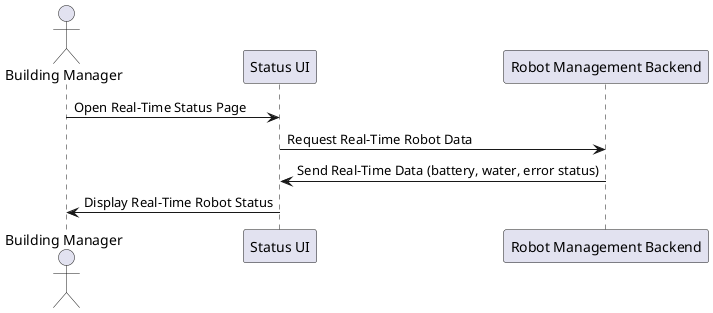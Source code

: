 @startuml ViewStatus
actor "Building Manager" as BM
participant "Status UI" as UI
participant "Robot Management Backend" as BE

BM -> UI : Open Real-Time Status Page
UI -> BE : Request Real-Time Robot Data
BE -> UI : Send Real-Time Data (battery, water, error status)
UI -> BM : Display Real-Time Robot Status
@enduml
